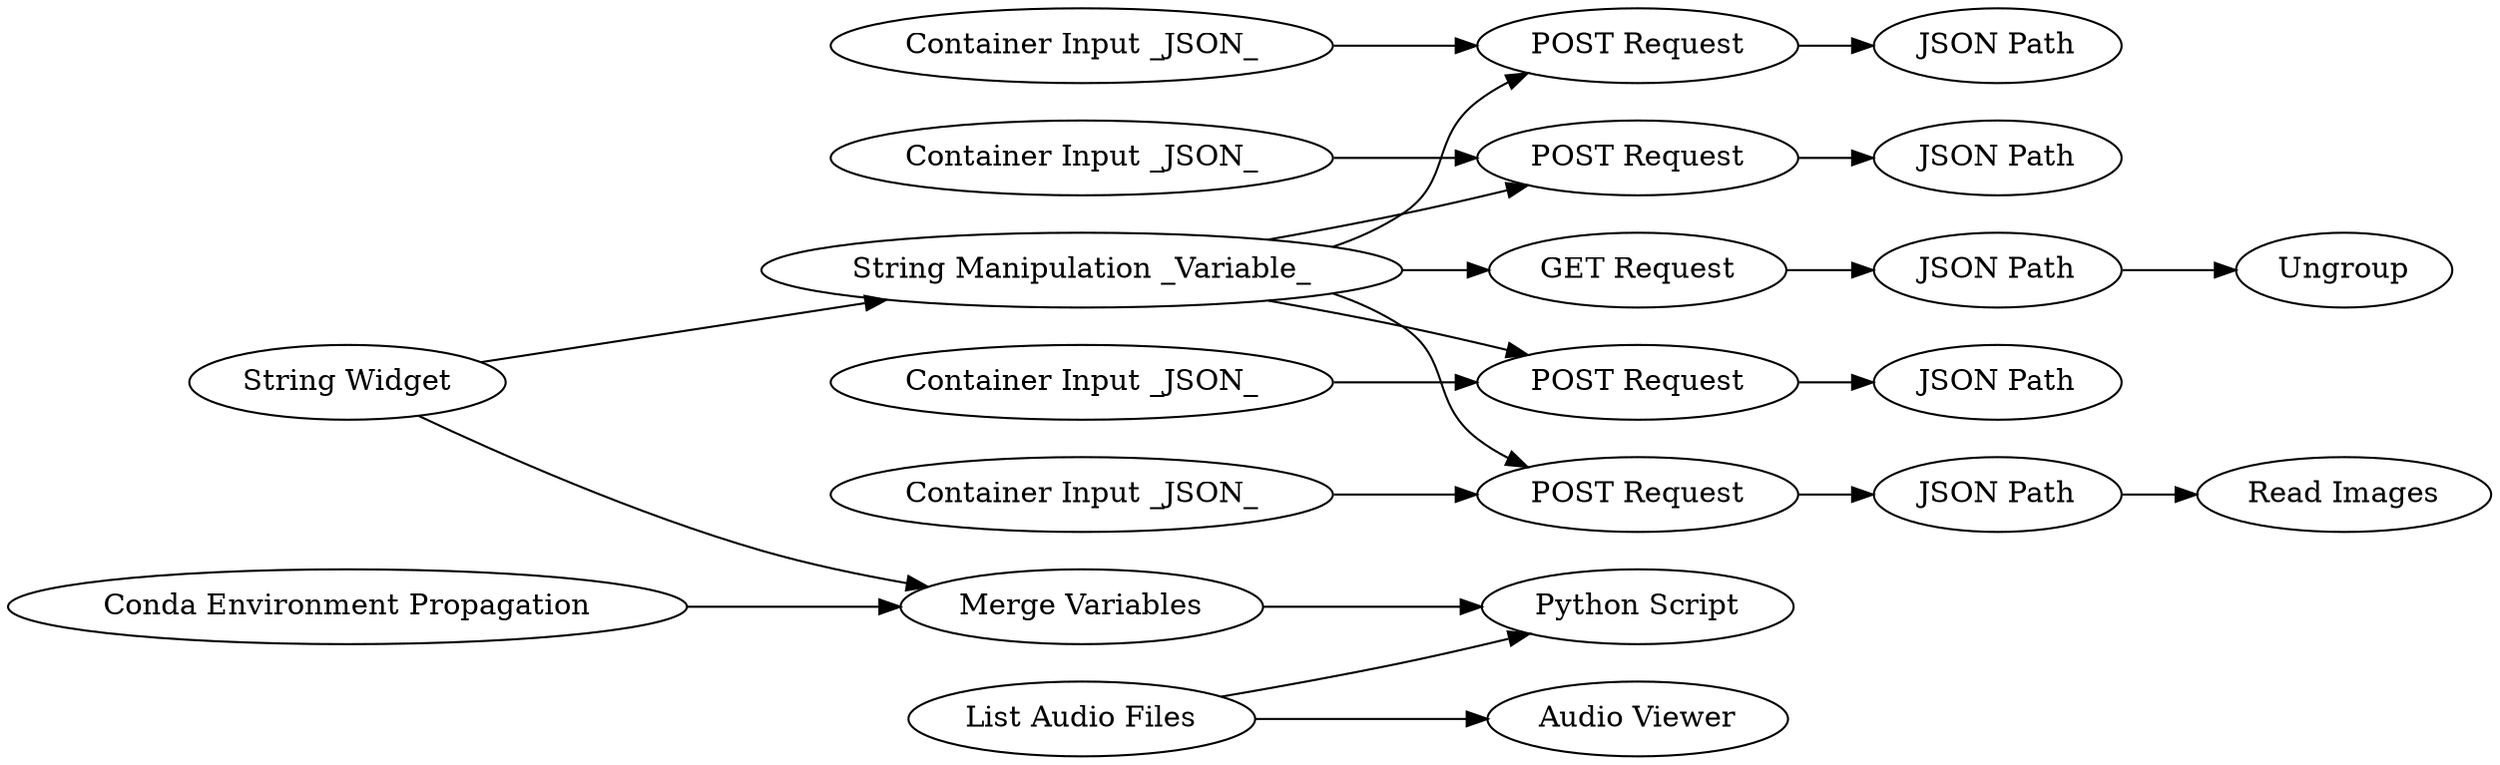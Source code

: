 digraph {
	1 [label="String Widget"]
	2 [label="String Manipulation _Variable_"]
	3 [label="GET Request"]
	4 [label="JSON Path"]
	5 [label=Ungroup]
	6 [label="POST Request"]
	7 [label="Container Input _JSON_"]
	8 [label="JSON Path"]
	118 [label="Container Input _JSON_"]
	119 [label="POST Request"]
	120 [label="JSON Path"]
	121 [label="Container Input _JSON_"]
	122 [label="POST Request"]
	123 [label="JSON Path"]
	124 [label="Container Input _JSON_"]
	125 [label="POST Request"]
	126 [label="JSON Path"]
	127 [label="Read Images"]
	128 [label="List Audio Files"]
	131 [label="Audio Viewer"]
	141 [label="Python Script"]
	142 [label="Conda Environment Propagation"]
	143 [label="Merge Variables"]
	1 -> 2
	1 -> 143
	2 -> 3
	2 -> 6
	2 -> 119
	2 -> 122
	2 -> 125
	3 -> 4
	4 -> 5
	6 -> 8
	7 -> 6
	118 -> 119
	119 -> 120
	121 -> 122
	122 -> 123
	124 -> 125
	125 -> 126
	126 -> 127
	128 -> 131
	128 -> 141
	142 -> 143
	143 -> 141
	rankdir=LR
}
